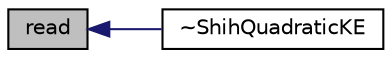 digraph "read"
{
  bgcolor="transparent";
  edge [fontname="Helvetica",fontsize="10",labelfontname="Helvetica",labelfontsize="10"];
  node [fontname="Helvetica",fontsize="10",shape=record];
  rankdir="LR";
  Node972 [label="read",height=0.2,width=0.4,color="black", fillcolor="grey75", style="filled", fontcolor="black"];
  Node972 -> Node973 [dir="back",color="midnightblue",fontsize="10",style="solid",fontname="Helvetica"];
  Node973 [label="~ShihQuadraticKE",height=0.2,width=0.4,color="black",URL="$a32077.html#abac10b45695fdd0f4f054031425066d4",tooltip="Destructor. "];
}
